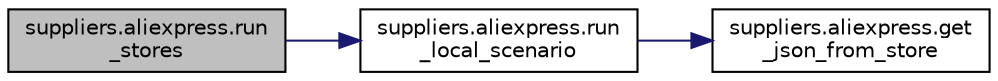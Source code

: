 digraph "suppliers.aliexpress.run_stores"
{
 // LATEX_PDF_SIZE
  edge [fontname="Helvetica",fontsize="10",labelfontname="Helvetica",labelfontsize="10"];
  node [fontname="Helvetica",fontsize="10",shape=record];
  rankdir="LR";
  Node1 [label="suppliers.aliexpress.run\l_stores",height=0.2,width=0.4,color="black", fillcolor="grey75", style="filled", fontcolor="black",tooltip=" "];
  Node1 -> Node2 [color="midnightblue",fontsize="10",style="solid",fontname="Helvetica"];
  Node2 [label="suppliers.aliexpress.run\l_local_scenario",height=0.2,width=0.4,color="black", fillcolor="white", style="filled",URL="$d7/dc2/namespacesuppliers_1_1aliexpress_a81058fa8e2352e28eefeda1bcfd8328f.html#a81058fa8e2352e28eefeda1bcfd8328f",tooltip=" "];
  Node2 -> Node3 [color="midnightblue",fontsize="10",style="solid",fontname="Helvetica"];
  Node3 [label="suppliers.aliexpress.get\l_json_from_store",height=0.2,width=0.4,color="black", fillcolor="white", style="filled",URL="$d7/dc2/namespacesuppliers_1_1aliexpress_abd75ce33c361016d23d80b84c32acac3.html#abd75ce33c361016d23d80b84c32acac3",tooltip=" "];
}
